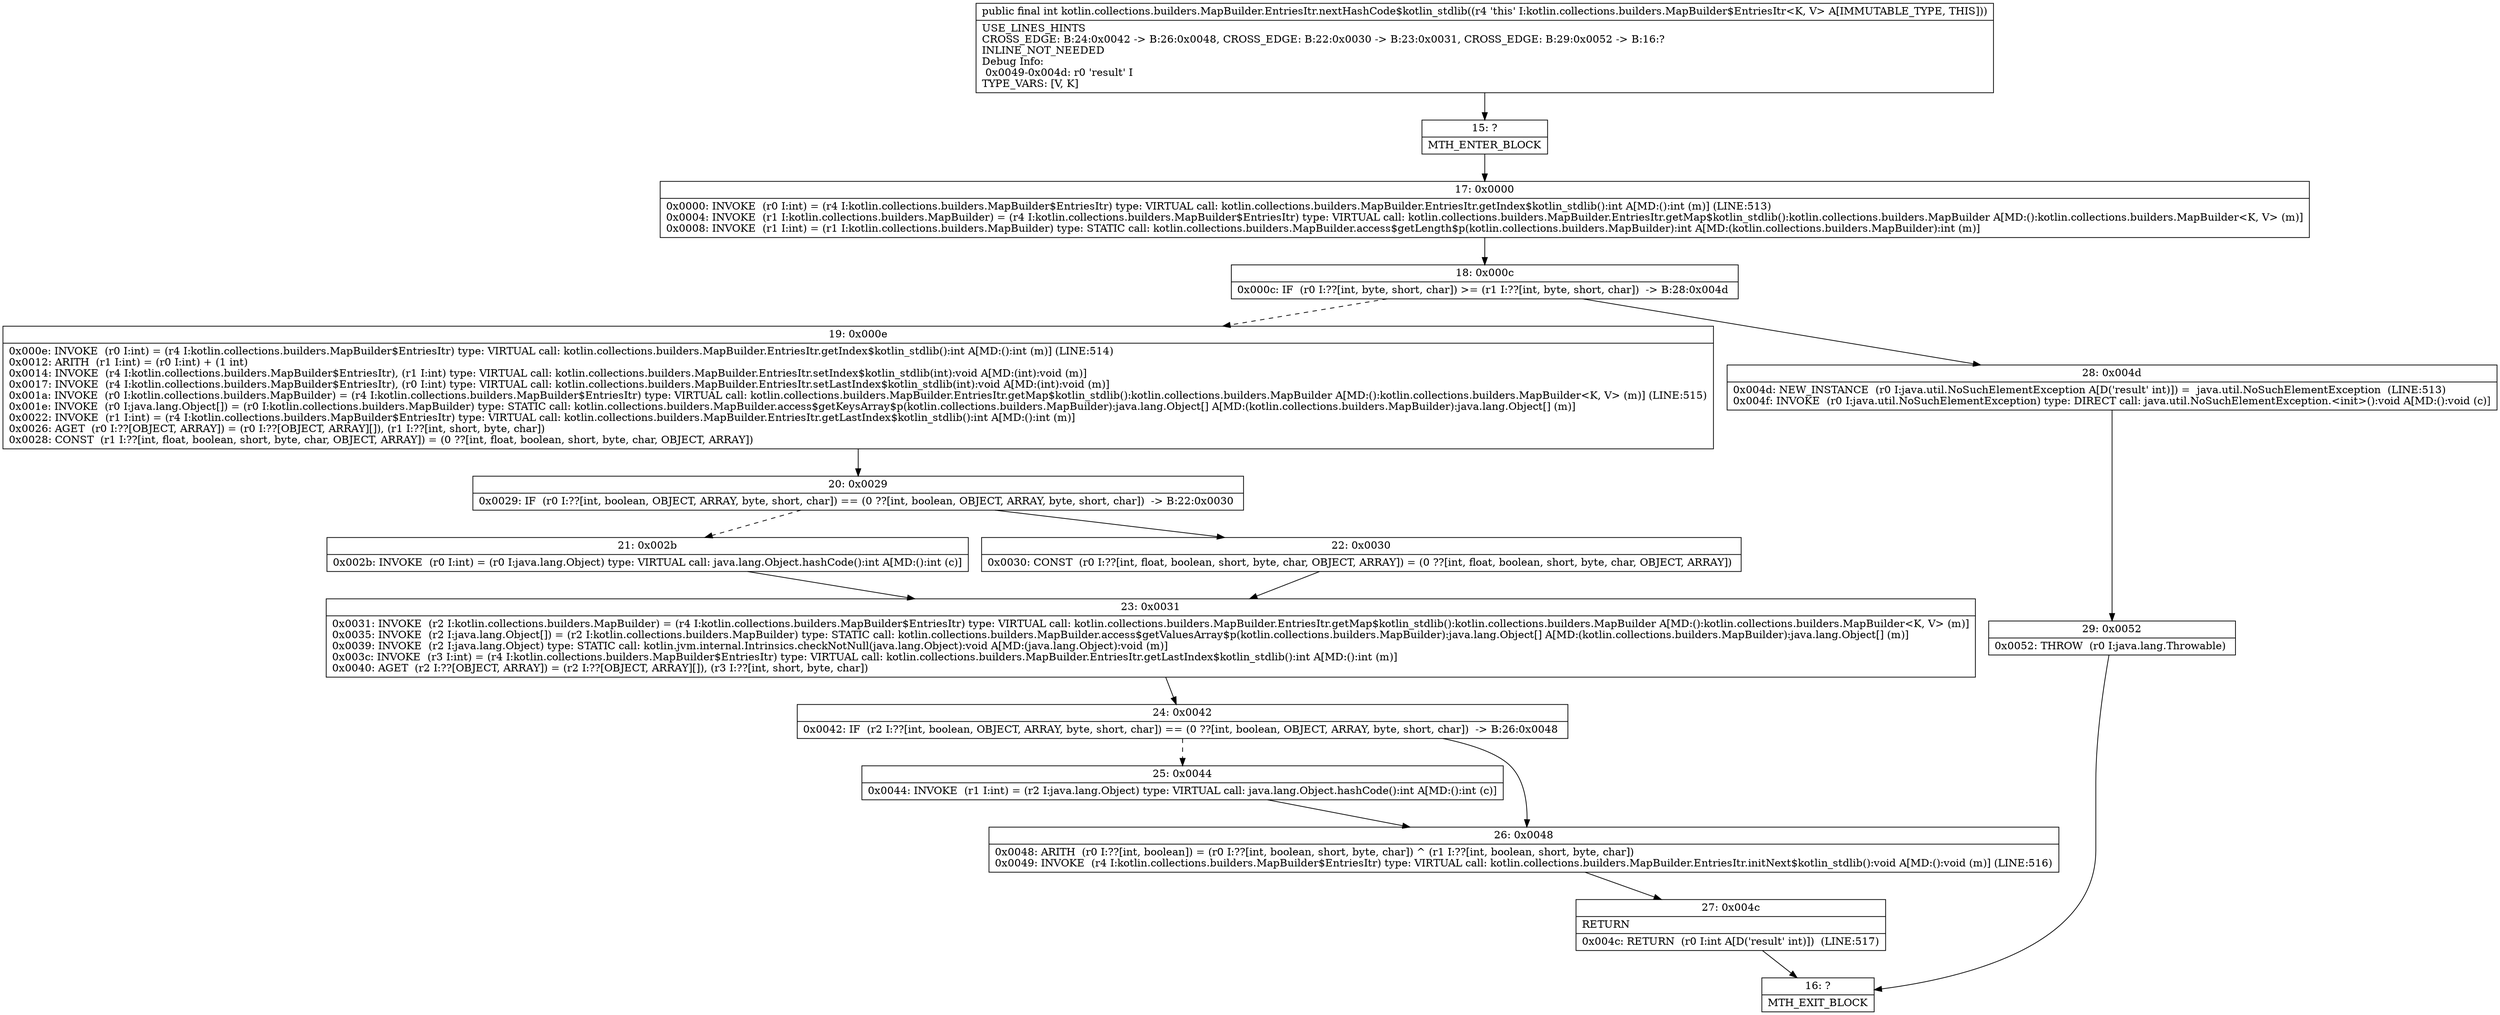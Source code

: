 digraph "CFG forkotlin.collections.builders.MapBuilder.EntriesItr.nextHashCode$kotlin_stdlib()I" {
Node_15 [shape=record,label="{15\:\ ?|MTH_ENTER_BLOCK\l}"];
Node_17 [shape=record,label="{17\:\ 0x0000|0x0000: INVOKE  (r0 I:int) = (r4 I:kotlin.collections.builders.MapBuilder$EntriesItr) type: VIRTUAL call: kotlin.collections.builders.MapBuilder.EntriesItr.getIndex$kotlin_stdlib():int A[MD:():int (m)] (LINE:513)\l0x0004: INVOKE  (r1 I:kotlin.collections.builders.MapBuilder) = (r4 I:kotlin.collections.builders.MapBuilder$EntriesItr) type: VIRTUAL call: kotlin.collections.builders.MapBuilder.EntriesItr.getMap$kotlin_stdlib():kotlin.collections.builders.MapBuilder A[MD:():kotlin.collections.builders.MapBuilder\<K, V\> (m)]\l0x0008: INVOKE  (r1 I:int) = (r1 I:kotlin.collections.builders.MapBuilder) type: STATIC call: kotlin.collections.builders.MapBuilder.access$getLength$p(kotlin.collections.builders.MapBuilder):int A[MD:(kotlin.collections.builders.MapBuilder):int (m)]\l}"];
Node_18 [shape=record,label="{18\:\ 0x000c|0x000c: IF  (r0 I:??[int, byte, short, char]) \>= (r1 I:??[int, byte, short, char])  \-\> B:28:0x004d \l}"];
Node_19 [shape=record,label="{19\:\ 0x000e|0x000e: INVOKE  (r0 I:int) = (r4 I:kotlin.collections.builders.MapBuilder$EntriesItr) type: VIRTUAL call: kotlin.collections.builders.MapBuilder.EntriesItr.getIndex$kotlin_stdlib():int A[MD:():int (m)] (LINE:514)\l0x0012: ARITH  (r1 I:int) = (r0 I:int) + (1 int) \l0x0014: INVOKE  (r4 I:kotlin.collections.builders.MapBuilder$EntriesItr), (r1 I:int) type: VIRTUAL call: kotlin.collections.builders.MapBuilder.EntriesItr.setIndex$kotlin_stdlib(int):void A[MD:(int):void (m)]\l0x0017: INVOKE  (r4 I:kotlin.collections.builders.MapBuilder$EntriesItr), (r0 I:int) type: VIRTUAL call: kotlin.collections.builders.MapBuilder.EntriesItr.setLastIndex$kotlin_stdlib(int):void A[MD:(int):void (m)]\l0x001a: INVOKE  (r0 I:kotlin.collections.builders.MapBuilder) = (r4 I:kotlin.collections.builders.MapBuilder$EntriesItr) type: VIRTUAL call: kotlin.collections.builders.MapBuilder.EntriesItr.getMap$kotlin_stdlib():kotlin.collections.builders.MapBuilder A[MD:():kotlin.collections.builders.MapBuilder\<K, V\> (m)] (LINE:515)\l0x001e: INVOKE  (r0 I:java.lang.Object[]) = (r0 I:kotlin.collections.builders.MapBuilder) type: STATIC call: kotlin.collections.builders.MapBuilder.access$getKeysArray$p(kotlin.collections.builders.MapBuilder):java.lang.Object[] A[MD:(kotlin.collections.builders.MapBuilder):java.lang.Object[] (m)]\l0x0022: INVOKE  (r1 I:int) = (r4 I:kotlin.collections.builders.MapBuilder$EntriesItr) type: VIRTUAL call: kotlin.collections.builders.MapBuilder.EntriesItr.getLastIndex$kotlin_stdlib():int A[MD:():int (m)]\l0x0026: AGET  (r0 I:??[OBJECT, ARRAY]) = (r0 I:??[OBJECT, ARRAY][]), (r1 I:??[int, short, byte, char]) \l0x0028: CONST  (r1 I:??[int, float, boolean, short, byte, char, OBJECT, ARRAY]) = (0 ??[int, float, boolean, short, byte, char, OBJECT, ARRAY]) \l}"];
Node_20 [shape=record,label="{20\:\ 0x0029|0x0029: IF  (r0 I:??[int, boolean, OBJECT, ARRAY, byte, short, char]) == (0 ??[int, boolean, OBJECT, ARRAY, byte, short, char])  \-\> B:22:0x0030 \l}"];
Node_21 [shape=record,label="{21\:\ 0x002b|0x002b: INVOKE  (r0 I:int) = (r0 I:java.lang.Object) type: VIRTUAL call: java.lang.Object.hashCode():int A[MD:():int (c)]\l}"];
Node_23 [shape=record,label="{23\:\ 0x0031|0x0031: INVOKE  (r2 I:kotlin.collections.builders.MapBuilder) = (r4 I:kotlin.collections.builders.MapBuilder$EntriesItr) type: VIRTUAL call: kotlin.collections.builders.MapBuilder.EntriesItr.getMap$kotlin_stdlib():kotlin.collections.builders.MapBuilder A[MD:():kotlin.collections.builders.MapBuilder\<K, V\> (m)]\l0x0035: INVOKE  (r2 I:java.lang.Object[]) = (r2 I:kotlin.collections.builders.MapBuilder) type: STATIC call: kotlin.collections.builders.MapBuilder.access$getValuesArray$p(kotlin.collections.builders.MapBuilder):java.lang.Object[] A[MD:(kotlin.collections.builders.MapBuilder):java.lang.Object[] (m)]\l0x0039: INVOKE  (r2 I:java.lang.Object) type: STATIC call: kotlin.jvm.internal.Intrinsics.checkNotNull(java.lang.Object):void A[MD:(java.lang.Object):void (m)]\l0x003c: INVOKE  (r3 I:int) = (r4 I:kotlin.collections.builders.MapBuilder$EntriesItr) type: VIRTUAL call: kotlin.collections.builders.MapBuilder.EntriesItr.getLastIndex$kotlin_stdlib():int A[MD:():int (m)]\l0x0040: AGET  (r2 I:??[OBJECT, ARRAY]) = (r2 I:??[OBJECT, ARRAY][]), (r3 I:??[int, short, byte, char]) \l}"];
Node_24 [shape=record,label="{24\:\ 0x0042|0x0042: IF  (r2 I:??[int, boolean, OBJECT, ARRAY, byte, short, char]) == (0 ??[int, boolean, OBJECT, ARRAY, byte, short, char])  \-\> B:26:0x0048 \l}"];
Node_25 [shape=record,label="{25\:\ 0x0044|0x0044: INVOKE  (r1 I:int) = (r2 I:java.lang.Object) type: VIRTUAL call: java.lang.Object.hashCode():int A[MD:():int (c)]\l}"];
Node_26 [shape=record,label="{26\:\ 0x0048|0x0048: ARITH  (r0 I:??[int, boolean]) = (r0 I:??[int, boolean, short, byte, char]) ^ (r1 I:??[int, boolean, short, byte, char]) \l0x0049: INVOKE  (r4 I:kotlin.collections.builders.MapBuilder$EntriesItr) type: VIRTUAL call: kotlin.collections.builders.MapBuilder.EntriesItr.initNext$kotlin_stdlib():void A[MD:():void (m)] (LINE:516)\l}"];
Node_27 [shape=record,label="{27\:\ 0x004c|RETURN\l|0x004c: RETURN  (r0 I:int A[D('result' int)])  (LINE:517)\l}"];
Node_16 [shape=record,label="{16\:\ ?|MTH_EXIT_BLOCK\l}"];
Node_22 [shape=record,label="{22\:\ 0x0030|0x0030: CONST  (r0 I:??[int, float, boolean, short, byte, char, OBJECT, ARRAY]) = (0 ??[int, float, boolean, short, byte, char, OBJECT, ARRAY]) \l}"];
Node_28 [shape=record,label="{28\:\ 0x004d|0x004d: NEW_INSTANCE  (r0 I:java.util.NoSuchElementException A[D('result' int)]) =  java.util.NoSuchElementException  (LINE:513)\l0x004f: INVOKE  (r0 I:java.util.NoSuchElementException) type: DIRECT call: java.util.NoSuchElementException.\<init\>():void A[MD:():void (c)]\l}"];
Node_29 [shape=record,label="{29\:\ 0x0052|0x0052: THROW  (r0 I:java.lang.Throwable) \l}"];
MethodNode[shape=record,label="{public final int kotlin.collections.builders.MapBuilder.EntriesItr.nextHashCode$kotlin_stdlib((r4 'this' I:kotlin.collections.builders.MapBuilder$EntriesItr\<K, V\> A[IMMUTABLE_TYPE, THIS]))  | USE_LINES_HINTS\lCROSS_EDGE: B:24:0x0042 \-\> B:26:0x0048, CROSS_EDGE: B:22:0x0030 \-\> B:23:0x0031, CROSS_EDGE: B:29:0x0052 \-\> B:16:?\lINLINE_NOT_NEEDED\lDebug Info:\l  0x0049\-0x004d: r0 'result' I\lTYPE_VARS: [V, K]\l}"];
MethodNode -> Node_15;Node_15 -> Node_17;
Node_17 -> Node_18;
Node_18 -> Node_19[style=dashed];
Node_18 -> Node_28;
Node_19 -> Node_20;
Node_20 -> Node_21[style=dashed];
Node_20 -> Node_22;
Node_21 -> Node_23;
Node_23 -> Node_24;
Node_24 -> Node_25[style=dashed];
Node_24 -> Node_26;
Node_25 -> Node_26;
Node_26 -> Node_27;
Node_27 -> Node_16;
Node_22 -> Node_23;
Node_28 -> Node_29;
Node_29 -> Node_16;
}

